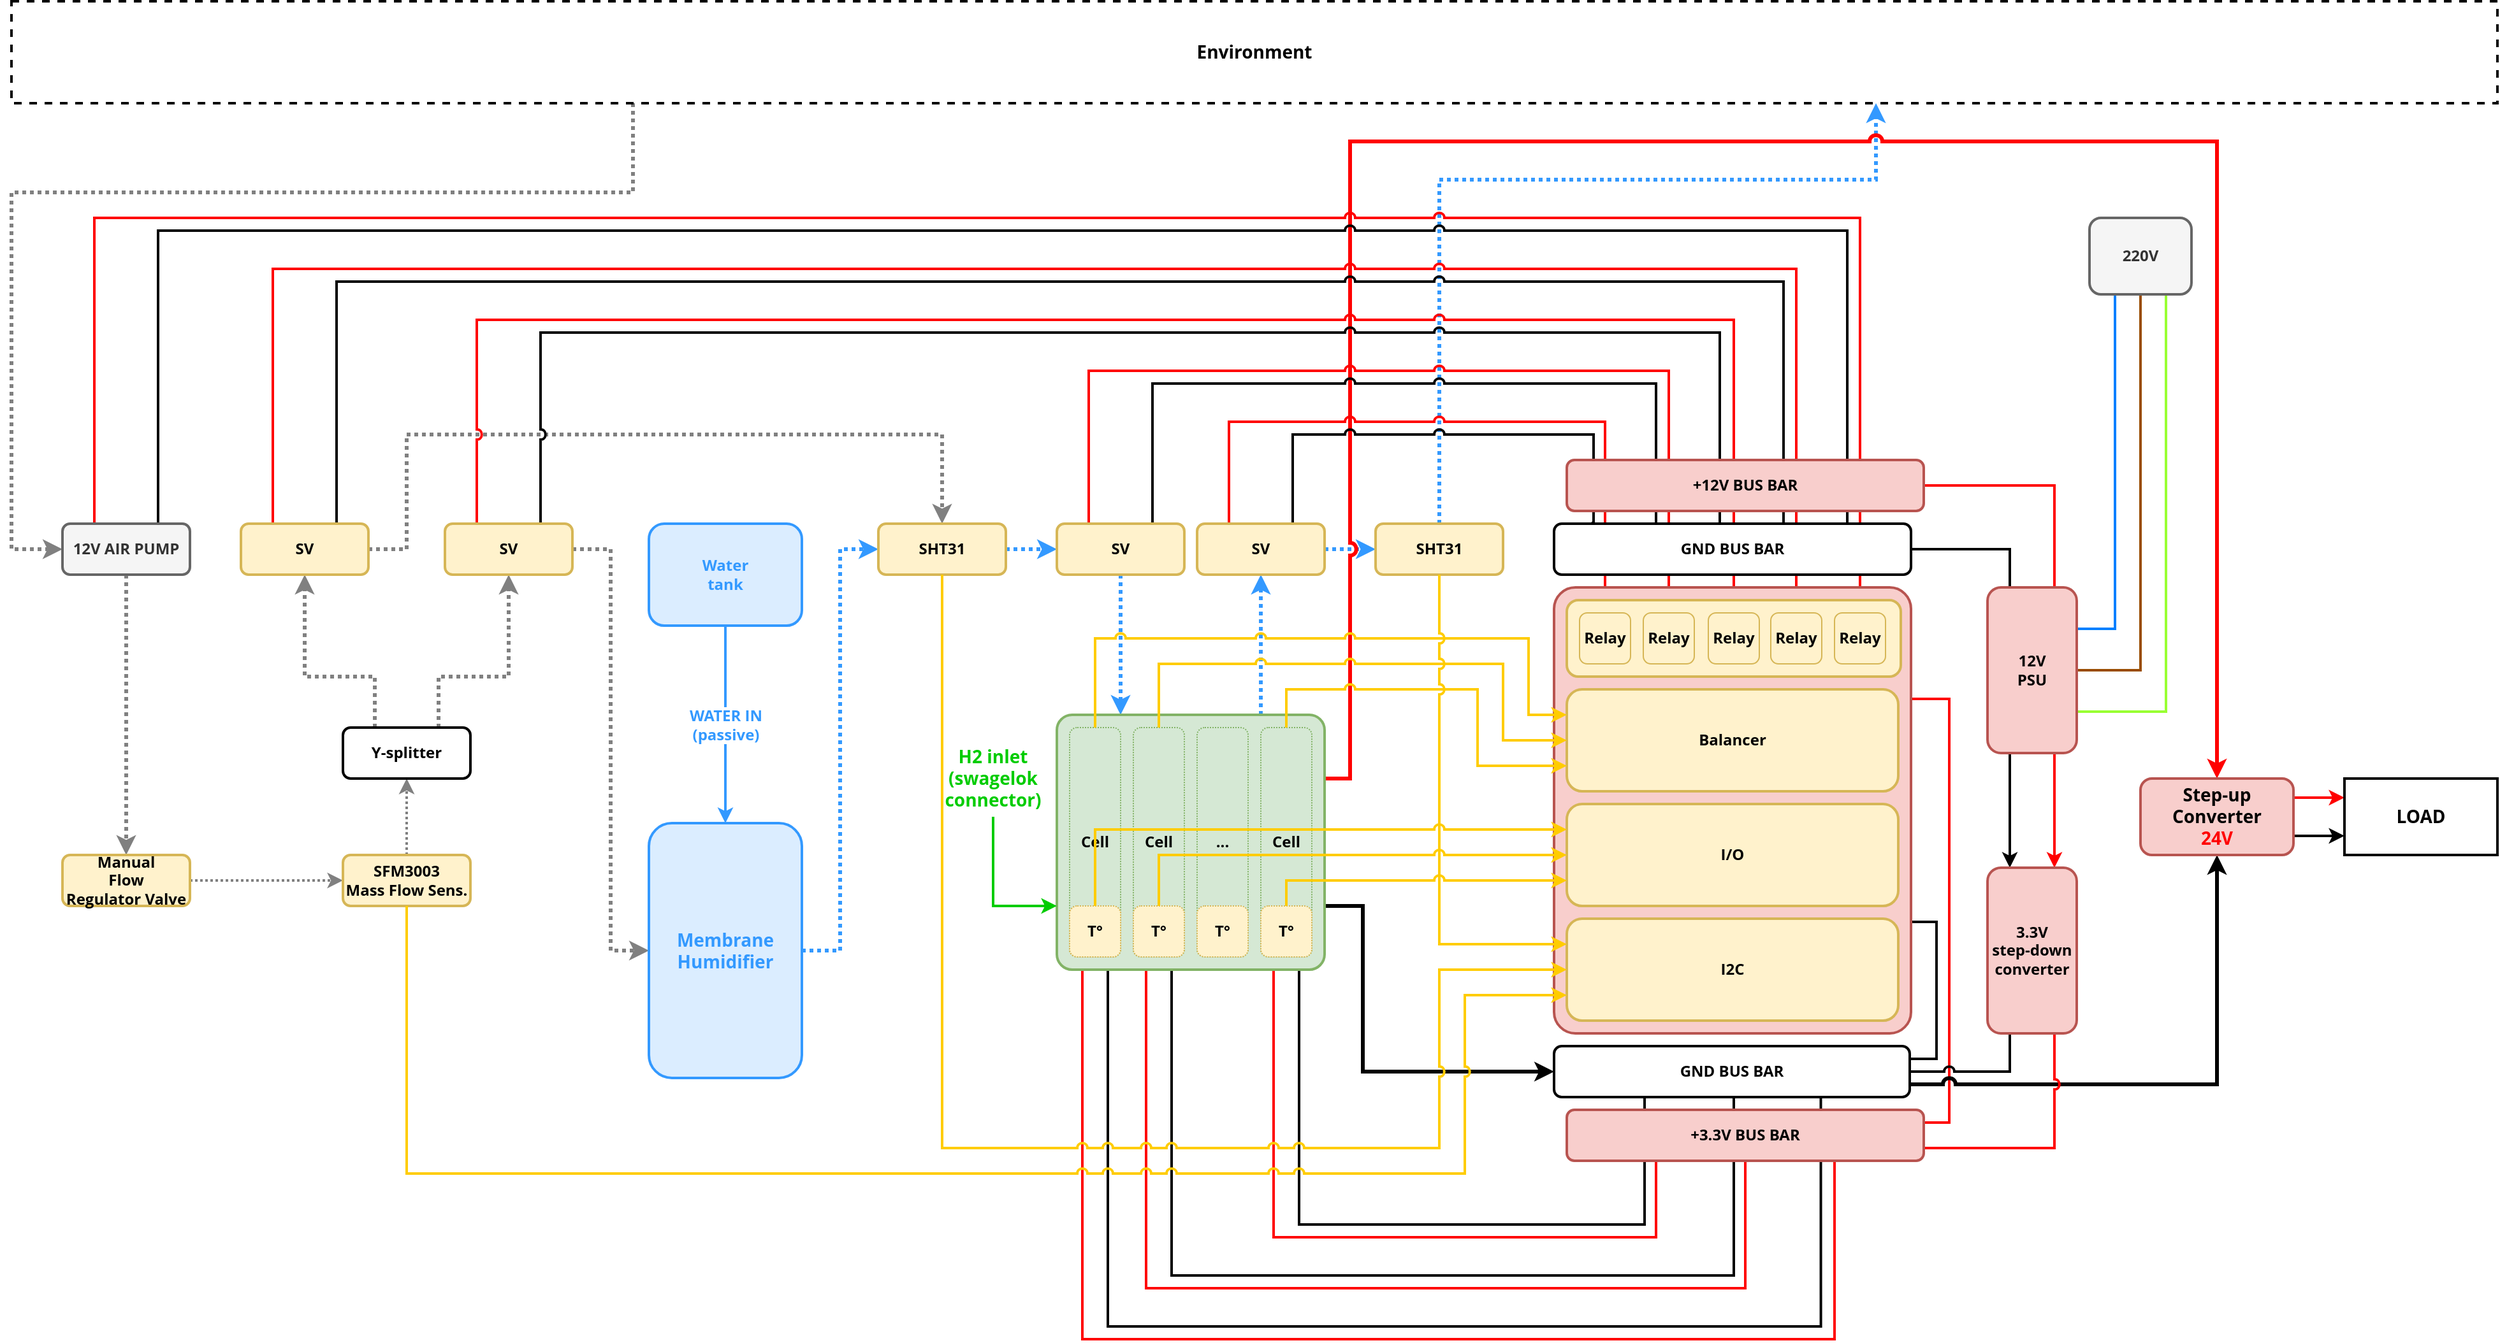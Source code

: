 <mxfile version="15.5.9" type="google"><diagram id="ghjDWsr-GouIKHxj5wQP" name="Architecture"><mxGraphModel dx="6809" dy="1706" grid="1" gridSize="10" guides="1" tooltips="1" connect="1" arrows="1" fold="1" page="1" pageScale="1" pageWidth="1654" pageHeight="1169" math="0" shadow="0"><root><mxCell id="zxmRafNmmBYRLE9W4hXo-0"/><mxCell id="Vn3gChLtTVsfzKBYUQZK-4" value="Air/Water" parent="zxmRafNmmBYRLE9W4hXo-0"/><mxCell id="V8tXJ_-mg7qfwV9nJPug-102" style="edgeStyle=orthogonalEdgeStyle;rounded=0;jumpStyle=arc;orthogonalLoop=1;jettySize=auto;html=1;labelBackgroundColor=#FFFFFF;fontFamily=Open Sans;fontSource=https%3A%2F%2Ffonts.googleapis.com%2Fcss%3Ffamily%3DOpen%2BSans;fontSize=12;fontColor=#FFCC00;endArrow=classic;endFill=1;strokeColor=#808080;strokeWidth=3;dashed=1;dashPattern=1 1;fontStyle=1;exitX=0.5;exitY=1;exitDx=0;exitDy=0;entryX=0.5;entryY=0;entryDx=0;entryDy=0;" parent="Vn3gChLtTVsfzKBYUQZK-4" source="V8tXJ_-mg7qfwV9nJPug-62" target="V8tXJ_-mg7qfwV9nJPug-64" edge="1"><mxGeometry relative="1" as="geometry"><mxPoint x="-1510" y="1699" as="sourcePoint"/><mxPoint x="-1510" y="1879" as="targetPoint"/></mxGeometry></mxCell><mxCell id="V8tXJ_-mg7qfwV9nJPug-101" style="edgeStyle=orthogonalEdgeStyle;rounded=0;jumpStyle=arc;orthogonalLoop=1;jettySize=auto;html=1;labelBackgroundColor=#FFFFFF;fontFamily=Open Sans;fontSource=https%3A%2F%2Ffonts.googleapis.com%2Fcss%3Ffamily%3DOpen%2BSans;fontSize=12;fontColor=#FFCC00;endArrow=classic;endFill=1;strokeColor=#808080;strokeWidth=3;fontStyle=1;dashed=1;dashPattern=1 1;exitX=0.25;exitY=1;exitDx=0;exitDy=0;entryX=0;entryY=0.5;entryDx=0;entryDy=0;" parent="Vn3gChLtTVsfzKBYUQZK-4" source="V8tXJ_-mg7qfwV9nJPug-42" target="V8tXJ_-mg7qfwV9nJPug-62" edge="1"><mxGeometry relative="1" as="geometry"><Array as="points"><mxPoint x="-1112" y="1379"/><mxPoint x="-1600" y="1379"/><mxPoint x="-1600" y="1659"/></Array><mxPoint x="-1152" y="1319" as="sourcePoint"/><mxPoint x="-1570" y="1659" as="targetPoint"/></mxGeometry></mxCell><mxCell id="V8tXJ_-mg7qfwV9nJPug-42" value="Environment" style="rounded=0;whiteSpace=wrap;html=1;dashed=1;fontFamily=Open Sans;fontSource=https%3A%2F%2Ffonts.googleapis.com%2Fcss%3Ffamily%3DOpen%2BSans;fontSize=14;strokeWidth=2;verticalAlign=middle;fontStyle=1" parent="Vn3gChLtTVsfzKBYUQZK-4" vertex="1"><mxGeometry x="-1600" y="1229" width="1950" height="80" as="geometry"/></mxCell><mxCell id="V8tXJ_-mg7qfwV9nJPug-63" style="edgeStyle=orthogonalEdgeStyle;rounded=0;jumpStyle=arc;jumpSize=8;orthogonalLoop=1;jettySize=auto;html=1;exitX=1;exitY=0.5;exitDx=0;exitDy=0;entryX=0;entryY=0.5;entryDx=0;entryDy=0;endArrow=classic;endFill=1;strokeColor=#808080;strokeWidth=2;fontFamily=Open Sans;fontSource=https%3A%2F%2Ffonts.googleapis.com%2Fcss%3Ffamily%3DOpen%2BSans;fontStyle=1;dashed=1;dashPattern=1 1;fontSize=12;fontColor=#FFCC00;labelBackgroundColor=#FFFFFF;" parent="Vn3gChLtTVsfzKBYUQZK-4" source="V8tXJ_-mg7qfwV9nJPug-64" target="V8tXJ_-mg7qfwV9nJPug-39" edge="1"><mxGeometry relative="1" as="geometry"/></mxCell><mxCell id="V8tXJ_-mg7qfwV9nJPug-38" style="edgeStyle=orthogonalEdgeStyle;rounded=0;jumpStyle=arc;orthogonalLoop=1;jettySize=auto;html=1;exitX=0.5;exitY=0;exitDx=0;exitDy=0;entryX=0.5;entryY=1;entryDx=0;entryDy=0;dashed=1;dashPattern=1 1;labelBackgroundColor=#FFFFFF;fontFamily=Open Sans;fontSource=https%3A%2F%2Ffonts.googleapis.com%2Fcss%3Ffamily%3DOpen%2BSans;fontSize=12;fontColor=#FFCC00;endArrow=classic;endFill=1;strokeColor=#808080;strokeWidth=2;fontStyle=1;" parent="Vn3gChLtTVsfzKBYUQZK-4" source="V8tXJ_-mg7qfwV9nJPug-39" target="V8tXJ_-mg7qfwV9nJPug-87" edge="1"><mxGeometry relative="1" as="geometry"/></mxCell><mxCell id="V8tXJ_-mg7qfwV9nJPug-99" style="edgeStyle=orthogonalEdgeStyle;rounded=0;jumpStyle=arc;orthogonalLoop=1;jettySize=auto;html=1;endArrow=classic;endFill=1;strokeColor=#808080;strokeWidth=3;entryX=0.5;entryY=1;entryDx=0;entryDy=0;fontFamily=Open Sans;fontSource=https%3A%2F%2Ffonts.googleapis.com%2Fcss%3Ffamily%3DOpen%2BSans;fontSize=12;fontColor=#FFCC00;labelBackgroundColor=#FFFFFF;fontStyle=1;dashed=1;dashPattern=1 1;exitX=0.25;exitY=0;exitDx=0;exitDy=0;" parent="Vn3gChLtTVsfzKBYUQZK-4" source="V8tXJ_-mg7qfwV9nJPug-87" target="V8tXJ_-mg7qfwV9nJPug-83" edge="1"><mxGeometry relative="1" as="geometry"><Array as="points"><mxPoint x="-1315" y="1759"/><mxPoint x="-1370" y="1759"/></Array><mxPoint x="-1290" y="1759" as="sourcePoint"/><mxPoint x="-1370.0" y="1679" as="targetPoint"/></mxGeometry></mxCell><mxCell id="V8tXJ_-mg7qfwV9nJPug-1" style="edgeStyle=orthogonalEdgeStyle;rounded=0;jumpStyle=arc;orthogonalLoop=1;jettySize=auto;html=1;entryX=0.5;entryY=0;entryDx=0;entryDy=0;labelBackgroundColor=#FFFFFF;endArrow=classic;endFill=1;strokeColor=#808080;strokeWidth=3;fontFamily=Open Sans;fontSource=https%3A%2F%2Ffonts.googleapis.com%2Fcss%3Ffamily%3DOpen%2BSans;fontSize=12;fontColor=#FFCC00;fontStyle=1;dashed=1;dashPattern=1 1;" parent="Vn3gChLtTVsfzKBYUQZK-4" source="V8tXJ_-mg7qfwV9nJPug-83" target="V8tXJ_-mg7qfwV9nJPug-48" edge="1"><mxGeometry relative="1" as="geometry"><Array as="points"><mxPoint x="-1290" y="1659"/><mxPoint x="-1290" y="1569"/><mxPoint x="-870" y="1569"/></Array></mxGeometry></mxCell><mxCell id="V8tXJ_-mg7qfwV9nJPug-86" style="edgeStyle=orthogonalEdgeStyle;rounded=0;jumpStyle=arc;orthogonalLoop=1;jettySize=auto;html=1;exitX=0.75;exitY=0;exitDx=0;exitDy=0;entryX=0.5;entryY=1;entryDx=0;entryDy=0;endArrow=classic;endFill=1;strokeColor=#808080;strokeWidth=3;fontFamily=Open Sans;fontSource=https%3A%2F%2Ffonts.googleapis.com%2Fcss%3Ffamily%3DOpen%2BSans;fontSize=12;fontColor=#FFCC00;labelBackgroundColor=#FFFFFF;fontStyle=1;dashed=1;dashPattern=1 1;" parent="Vn3gChLtTVsfzKBYUQZK-4" source="V8tXJ_-mg7qfwV9nJPug-87" target="V8tXJ_-mg7qfwV9nJPug-68" edge="1"><mxGeometry relative="1" as="geometry"><Array as="points"><mxPoint x="-1265" y="1759"/><mxPoint x="-1210" y="1759"/></Array></mxGeometry></mxCell><mxCell id="V8tXJ_-mg7qfwV9nJPug-67" style="edgeStyle=orthogonalEdgeStyle;rounded=0;jumpStyle=arc;orthogonalLoop=1;jettySize=auto;html=1;exitX=1;exitY=0.5;exitDx=0;exitDy=0;entryX=0;entryY=0.5;entryDx=0;entryDy=0;endArrow=classic;endFill=1;strokeColor=#808080;strokeWidth=3;fontFamily=Open Sans;fontSource=https%3A%2F%2Ffonts.googleapis.com%2Fcss%3Ffamily%3DOpen%2BSans;fontSize=12;fontColor=#FFCC00;labelBackgroundColor=#FFFFFF;fontStyle=1;dashed=1;dashPattern=1 1;" parent="Vn3gChLtTVsfzKBYUQZK-4" source="V8tXJ_-mg7qfwV9nJPug-68" target="V8tXJ_-mg7qfwV9nJPug-34" edge="1"><mxGeometry relative="1" as="geometry"><Array as="points"><mxPoint x="-1130" y="1659"/><mxPoint x="-1130" y="1974"/></Array></mxGeometry></mxCell><mxCell id="V8tXJ_-mg7qfwV9nJPug-35" value="&lt;div&gt;&lt;span&gt;&lt;font&gt;WATER IN&lt;/font&gt;&lt;/span&gt;&lt;/div&gt;&lt;div&gt;&lt;span&gt;&lt;font&gt;(passive)&lt;br&gt;&lt;/font&gt;&lt;/span&gt;&lt;/div&gt;" style="edgeStyle=orthogonalEdgeStyle;rounded=0;sketch=0;orthogonalLoop=1;jettySize=auto;html=1;exitX=0.5;exitY=1;exitDx=0;exitDy=0;shadow=0;fontFamily=Open Sans;fontSource=https%3A%2F%2Ffonts.googleapis.com%2Fcss%3Ffamily%3DOpen%2BSans;fontSize=12;startArrow=none;startFill=0;endArrow=classic;endFill=1;strokeWidth=2;fontColor=#3399FF;strokeColor=#3399FF;fontStyle=1" parent="Vn3gChLtTVsfzKBYUQZK-4" source="V8tXJ_-mg7qfwV9nJPug-36" edge="1"><mxGeometry relative="1" as="geometry"><mxPoint x="-1040" y="1874" as="targetPoint"/><Array as="points"><mxPoint x="-1040" y="1874"/></Array></mxGeometry></mxCell><mxCell id="V8tXJ_-mg7qfwV9nJPug-33" style="edgeStyle=orthogonalEdgeStyle;rounded=0;jumpStyle=arc;orthogonalLoop=1;jettySize=auto;html=1;exitX=1;exitY=0.5;exitDx=0;exitDy=0;entryX=0;entryY=0.5;entryDx=0;entryDy=0;endArrow=classic;strokeColor=#3399ff;strokeWidth=3;dashed=1;dashPattern=1 1;fontFamily=Open Sans;fontSource=https%3A%2F%2Ffonts.googleapis.com%2Fcss%3Ffamily%3DOpen%2BSans;fontStyle=1" parent="Vn3gChLtTVsfzKBYUQZK-4" source="V8tXJ_-mg7qfwV9nJPug-34" target="V8tXJ_-mg7qfwV9nJPug-48" edge="1"><mxGeometry relative="1" as="geometry"/></mxCell><mxCell id="V8tXJ_-mg7qfwV9nJPug-46" style="edgeStyle=orthogonalEdgeStyle;rounded=0;jumpStyle=arc;orthogonalLoop=1;jettySize=auto;html=1;exitX=1;exitY=0.5;exitDx=0;exitDy=0;entryX=0;entryY=0.5;entryDx=0;entryDy=0;endArrow=classic;strokeColor=#3399ff;strokeWidth=3;dashed=1;dashPattern=1 1;fontFamily=Open Sans;fontSource=https%3A%2F%2Ffonts.googleapis.com%2Fcss%3Ffamily%3DOpen%2BSans;fontStyle=1" parent="Vn3gChLtTVsfzKBYUQZK-4" source="V8tXJ_-mg7qfwV9nJPug-48" target="V8tXJ_-mg7qfwV9nJPug-71" edge="1"><mxGeometry relative="1" as="geometry"/></mxCell><mxCell id="V8tXJ_-mg7qfwV9nJPug-4" style="edgeStyle=orthogonalEdgeStyle;rounded=0;jumpStyle=arc;orthogonalLoop=1;jettySize=auto;html=1;exitX=0.5;exitY=1;exitDx=0;exitDy=0;dashed=1;dashPattern=1 1;strokeColor=#3399ff;strokeWidth=3;fontFamily=Open Sans;fontSource=https%3A%2F%2Ffonts.googleapis.com%2Fcss%3Ffamily%3DOpen%2BSans;fontStyle=1" parent="Vn3gChLtTVsfzKBYUQZK-4" source="V8tXJ_-mg7qfwV9nJPug-71" edge="1"><mxGeometry relative="1" as="geometry"><mxPoint x="-730" y="1789" as="targetPoint"/><Array as="points"><mxPoint x="-730" y="1759"/><mxPoint x="-730" y="1759"/></Array></mxGeometry></mxCell><mxCell id="V8tXJ_-mg7qfwV9nJPug-20" style="edgeStyle=orthogonalEdgeStyle;rounded=0;jumpStyle=arc;orthogonalLoop=1;jettySize=auto;html=1;entryX=0.5;entryY=1;entryDx=0;entryDy=0;dashed=1;dashPattern=1 1;strokeColor=#3399ff;strokeWidth=3;fontFamily=Open Sans;fontSource=https%3A%2F%2Ffonts.googleapis.com%2Fcss%3Ffamily%3DOpen%2BSans;fontStyle=1" parent="Vn3gChLtTVsfzKBYUQZK-4" target="V8tXJ_-mg7qfwV9nJPug-75" edge="1"><mxGeometry relative="1" as="geometry"><mxPoint x="-620" y="1789" as="sourcePoint"/><mxPoint x="-620" y="1759" as="targetPoint"/><Array as="points"><mxPoint x="-620" y="1789"/></Array></mxGeometry></mxCell><mxCell id="V8tXJ_-mg7qfwV9nJPug-74" style="edgeStyle=orthogonalEdgeStyle;rounded=0;jumpStyle=arc;orthogonalLoop=1;jettySize=auto;html=1;exitX=1;exitY=0.5;exitDx=0;exitDy=0;entryX=0;entryY=0.5;entryDx=0;entryDy=0;labelBackgroundColor=#ffffff;endArrow=classic;strokeColor=#3399ff;strokeWidth=3;fontFamily=Open Sans;fontSource=https%3A%2F%2Ffonts.googleapis.com%2Fcss%3Ffamily%3DOpen%2BSans;fontStyle=1;dashed=1;dashPattern=1 1;" parent="Vn3gChLtTVsfzKBYUQZK-4" source="V8tXJ_-mg7qfwV9nJPug-75" target="V8tXJ_-mg7qfwV9nJPug-45" edge="1"><mxGeometry relative="1" as="geometry"/></mxCell><mxCell id="V8tXJ_-mg7qfwV9nJPug-43" style="edgeStyle=orthogonalEdgeStyle;rounded=0;orthogonalLoop=1;jettySize=auto;html=1;exitX=0.5;exitY=0;exitDx=0;exitDy=0;entryX=0.75;entryY=1;entryDx=0;entryDy=0;strokeColor=#3399ff;strokeWidth=3;dashed=1;dashPattern=1 1;fontFamily=Open Sans;fontSource=https%3A%2F%2Ffonts.googleapis.com%2Fcss%3Ffamily%3DOpen%2BSans;fontStyle=1" parent="Vn3gChLtTVsfzKBYUQZK-4" source="V8tXJ_-mg7qfwV9nJPug-45" target="V8tXJ_-mg7qfwV9nJPug-42" edge="1"><mxGeometry relative="1" as="geometry"><Array as="points"><mxPoint x="-480" y="1369"/><mxPoint x="-138" y="1369"/></Array></mxGeometry></mxCell><mxCell id="Vn3gChLtTVsfzKBYUQZK-5" value="Power" parent="zxmRafNmmBYRLE9W4hXo-0"/><mxCell id="V8tXJ_-mg7qfwV9nJPug-5" style="edgeStyle=orthogonalEdgeStyle;rounded=0;jumpStyle=arc;orthogonalLoop=1;jettySize=auto;html=1;exitX=1;exitY=0.25;exitDx=0;exitDy=0;labelBackgroundColor=#ffffff;fontFamily=Open Sans;fontSource=https%3A%2F%2Ffonts.googleapis.com%2Fcss%3Ffamily%3DOpen%2BSans;fontSize=11;fontColor=#000000;endArrow=classic;endFill=1;strokeColor=#FF0000;strokeWidth=3;fontStyle=1;entryX=0.5;entryY=0;entryDx=0;entryDy=0;" parent="Vn3gChLtTVsfzKBYUQZK-5" source="V8tXJ_-mg7qfwV9nJPug-7" target="V8tXJ_-mg7qfwV9nJPug-32" edge="1"><mxGeometry relative="1" as="geometry"><mxPoint x="300" y="1739" as="targetPoint"/><Array as="points"><mxPoint x="-550" y="1839"/><mxPoint x="-550" y="1339"/><mxPoint x="130" y="1339"/></Array></mxGeometry></mxCell><mxCell id="V8tXJ_-mg7qfwV9nJPug-60" style="edgeStyle=orthogonalEdgeStyle;rounded=0;jumpStyle=arc;orthogonalLoop=1;jettySize=auto;html=1;exitX=0.25;exitY=0;exitDx=0;exitDy=0;entryX=0.5;entryY=0;entryDx=0;entryDy=0;strokeColor=#FF0000;strokeWidth=2;fontFamily=Open Sans;fontSource=https%3A%2F%2Ffonts.googleapis.com%2Fcss%3Ffamily%3DOpen%2BSans;fontStyle=1;endArrow=none;endFill=0;" parent="Vn3gChLtTVsfzKBYUQZK-5" source="V8tXJ_-mg7qfwV9nJPug-62" target="V8tXJ_-mg7qfwV9nJPug-80" edge="1"><mxGeometry relative="1" as="geometry"><mxPoint x="-980" y="1409" as="targetPoint"/><Array as="points"><mxPoint x="-1535" y="1399"/><mxPoint x="-150" y="1399"/></Array></mxGeometry></mxCell><mxCell id="V8tXJ_-mg7qfwV9nJPug-59" style="edgeStyle=orthogonalEdgeStyle;rounded=0;jumpStyle=arc;orthogonalLoop=1;jettySize=auto;html=1;exitX=0.75;exitY=0;exitDx=0;exitDy=0;entryX=0.75;entryY=0;entryDx=0;entryDy=0;strokeWidth=2;startArrow=none;fontFamily=Open Sans;fontSource=https%3A%2F%2Ffonts.googleapis.com%2Fcss%3Ffamily%3DOpen%2BSans;fontStyle=1;endArrow=none;endFill=0;" parent="Vn3gChLtTVsfzKBYUQZK-5" source="V8tXJ_-mg7qfwV9nJPug-84" target="V8tXJ_-mg7qfwV9nJPug-62" edge="1"><mxGeometry relative="1" as="geometry"><mxPoint x="-770" y="1569" as="sourcePoint"/><Array as="points"><mxPoint x="-160" y="1639"/><mxPoint x="-160" y="1409"/><mxPoint x="-1485" y="1409"/></Array></mxGeometry></mxCell><mxCell id="V8tXJ_-mg7qfwV9nJPug-82" style="edgeStyle=orthogonalEdgeStyle;rounded=0;jumpStyle=arc;orthogonalLoop=1;jettySize=auto;html=1;exitX=0.25;exitY=0;exitDx=0;exitDy=0;strokeColor=#FF0000;strokeWidth=2;fontFamily=Open Sans;fontSource=https%3A%2F%2Ffonts.googleapis.com%2Fcss%3Ffamily%3DOpen%2BSans;fontStyle=1;endArrow=none;endFill=0;" parent="Vn3gChLtTVsfzKBYUQZK-5" source="V8tXJ_-mg7qfwV9nJPug-83" target="V8tXJ_-mg7qfwV9nJPug-78" edge="1"><mxGeometry relative="1" as="geometry"><Array as="points"><mxPoint x="-1395" y="1439"/><mxPoint x="-200" y="1439"/></Array></mxGeometry></mxCell><mxCell id="V8tXJ_-mg7qfwV9nJPug-81" style="edgeStyle=orthogonalEdgeStyle;rounded=0;jumpStyle=arc;orthogonalLoop=1;jettySize=auto;html=1;exitX=0.75;exitY=0;exitDx=0;exitDy=0;entryX=0.75;entryY=0;entryDx=0;entryDy=0;strokeWidth=2;fontFamily=Open Sans;fontSource=https%3A%2F%2Ffonts.googleapis.com%2Fcss%3Ffamily%3DOpen%2BSans;fontStyle=1;endArrow=none;endFill=0;" parent="Vn3gChLtTVsfzKBYUQZK-5" target="V8tXJ_-mg7qfwV9nJPug-83" edge="1"><mxGeometry relative="1" as="geometry"><mxPoint x="-217" y="1639" as="sourcePoint"/><Array as="points"><mxPoint x="-210" y="1639"/><mxPoint x="-210" y="1449"/><mxPoint x="-1345" y="1449"/></Array></mxGeometry></mxCell><mxCell id="V8tXJ_-mg7qfwV9nJPug-66" style="edgeStyle=orthogonalEdgeStyle;rounded=0;jumpStyle=arc;orthogonalLoop=1;jettySize=auto;html=1;exitX=0.25;exitY=0;exitDx=0;exitDy=0;entryX=0.5;entryY=0;entryDx=0;entryDy=0;strokeColor=#FF0000;strokeWidth=2;fontFamily=Open Sans;fontSource=https%3A%2F%2Ffonts.googleapis.com%2Fcss%3Ffamily%3DOpen%2BSans;fontStyle=1;endArrow=none;endFill=0;" parent="Vn3gChLtTVsfzKBYUQZK-5" source="V8tXJ_-mg7qfwV9nJPug-68" target="V8tXJ_-mg7qfwV9nJPug-79" edge="1"><mxGeometry relative="1" as="geometry"><Array as="points"><mxPoint x="-1235" y="1479"/><mxPoint x="-249" y="1479"/></Array></mxGeometry></mxCell><mxCell id="V8tXJ_-mg7qfwV9nJPug-65" style="edgeStyle=orthogonalEdgeStyle;rounded=0;jumpStyle=arc;orthogonalLoop=1;jettySize=auto;html=1;exitX=0.39;exitY=0;exitDx=0;exitDy=0;entryX=0.75;entryY=0;entryDx=0;entryDy=0;exitPerimeter=0;strokeWidth=2;fontFamily=Open Sans;fontSource=https%3A%2F%2Ffonts.googleapis.com%2Fcss%3Ffamily%3DOpen%2BSans;fontStyle=1;endArrow=none;endFill=0;" parent="Vn3gChLtTVsfzKBYUQZK-5" source="V8tXJ_-mg7qfwV9nJPug-84" target="V8tXJ_-mg7qfwV9nJPug-68" edge="1"><mxGeometry relative="1" as="geometry"><Array as="points"><mxPoint x="-260" y="1639"/><mxPoint x="-260" y="1489"/><mxPoint x="-1185" y="1489"/></Array></mxGeometry></mxCell><mxCell id="V8tXJ_-mg7qfwV9nJPug-69" style="edgeStyle=orthogonalEdgeStyle;rounded=0;jumpStyle=arc;orthogonalLoop=1;jettySize=auto;html=1;exitX=0.25;exitY=0;exitDx=0;exitDy=0;entryX=0.5;entryY=0;entryDx=0;entryDy=0;strokeColor=#FF0000;strokeWidth=2;fontFamily=Open Sans;fontSource=https%3A%2F%2Ffonts.googleapis.com%2Fcss%3Ffamily%3DOpen%2BSans;fontStyle=1;endArrow=none;endFill=0;" parent="Vn3gChLtTVsfzKBYUQZK-5" source="V8tXJ_-mg7qfwV9nJPug-71" target="V8tXJ_-mg7qfwV9nJPug-77" edge="1"><mxGeometry relative="1" as="geometry"><Array as="points"><mxPoint x="-755" y="1519"/><mxPoint x="-300" y="1519"/></Array></mxGeometry></mxCell><mxCell id="V8tXJ_-mg7qfwV9nJPug-70" style="edgeStyle=orthogonalEdgeStyle;rounded=0;jumpStyle=arc;orthogonalLoop=1;jettySize=auto;html=1;exitX=0.25;exitY=0;exitDx=0;exitDy=0;entryX=0.75;entryY=0;entryDx=0;entryDy=0;strokeWidth=2;fontFamily=Open Sans;fontSource=https%3A%2F%2Ffonts.googleapis.com%2Fcss%3Ffamily%3DOpen%2BSans;fontStyle=1;endArrow=none;endFill=0;" parent="Vn3gChLtTVsfzKBYUQZK-5" source="V8tXJ_-mg7qfwV9nJPug-84" target="V8tXJ_-mg7qfwV9nJPug-71" edge="1"><mxGeometry relative="1" as="geometry"><Array as="points"><mxPoint x="-310" y="1639"/><mxPoint x="-310" y="1529"/><mxPoint x="-705" y="1529"/></Array></mxGeometry></mxCell><mxCell id="V8tXJ_-mg7qfwV9nJPug-73" style="edgeStyle=orthogonalEdgeStyle;rounded=0;jumpStyle=arc;orthogonalLoop=1;jettySize=auto;html=1;exitX=0.25;exitY=0;exitDx=0;exitDy=0;entryX=0.5;entryY=0;entryDx=0;entryDy=0;strokeColor=#FF0000;strokeWidth=2;fontFamily=Open Sans;fontSource=https%3A%2F%2Ffonts.googleapis.com%2Fcss%3Ffamily%3DOpen%2BSans;fontStyle=1;endArrow=none;endFill=0;" parent="Vn3gChLtTVsfzKBYUQZK-5" source="V8tXJ_-mg7qfwV9nJPug-75" target="V8tXJ_-mg7qfwV9nJPug-76" edge="1"><mxGeometry relative="1" as="geometry"><Array as="points"><mxPoint x="-645" y="1559"/><mxPoint x="-350" y="1559"/></Array></mxGeometry></mxCell><mxCell id="V8tXJ_-mg7qfwV9nJPug-72" style="edgeStyle=orthogonalEdgeStyle;rounded=0;jumpStyle=arc;orthogonalLoop=1;jettySize=auto;html=1;exitX=0.105;exitY=-0.015;exitDx=0;exitDy=0;entryX=0.75;entryY=0;entryDx=0;entryDy=0;exitPerimeter=0;strokeWidth=2;fontFamily=Open Sans;fontSource=https%3A%2F%2Ffonts.googleapis.com%2Fcss%3Ffamily%3DOpen%2BSans;fontStyle=1;endArrow=none;endFill=0;" parent="Vn3gChLtTVsfzKBYUQZK-5" source="V8tXJ_-mg7qfwV9nJPug-84" target="V8tXJ_-mg7qfwV9nJPug-75" edge="1"><mxGeometry relative="1" as="geometry"><Array as="points"><mxPoint x="-359" y="1569"/><mxPoint x="-595" y="1569"/></Array></mxGeometry></mxCell><mxCell id="x8O1eV98HSxz3-f9hGTx-4" style="edgeStyle=orthogonalEdgeStyle;rounded=0;orthogonalLoop=1;jettySize=auto;html=1;exitX=1;exitY=0.25;exitDx=0;exitDy=0;strokeColor=#007FFF;strokeWidth=2;endArrow=none;endFill=0;entryX=0.25;entryY=1;entryDx=0;entryDy=0;" parent="Vn3gChLtTVsfzKBYUQZK-5" source="V8tXJ_-mg7qfwV9nJPug-19" target="x8O1eV98HSxz3-f9hGTx-8" edge="1"><mxGeometry relative="1" as="geometry"><mxPoint x="50" y="1459" as="targetPoint"/></mxGeometry></mxCell><mxCell id="x8O1eV98HSxz3-f9hGTx-6" style="edgeStyle=orthogonalEdgeStyle;rounded=0;orthogonalLoop=1;jettySize=auto;html=1;exitX=1;exitY=0.5;exitDx=0;exitDy=0;strokeColor=#994C00;strokeWidth=2;endArrow=none;endFill=0;entryX=0.5;entryY=1;entryDx=0;entryDy=0;" parent="Vn3gChLtTVsfzKBYUQZK-5" source="V8tXJ_-mg7qfwV9nJPug-19" target="x8O1eV98HSxz3-f9hGTx-8" edge="1"><mxGeometry relative="1" as="geometry"><mxPoint x="70" y="1459" as="targetPoint"/></mxGeometry></mxCell><mxCell id="x8O1eV98HSxz3-f9hGTx-7" style="edgeStyle=orthogonalEdgeStyle;rounded=0;orthogonalLoop=1;jettySize=auto;html=1;exitX=1;exitY=0.75;exitDx=0;exitDy=0;strokeColor=#99FF33;strokeWidth=2;endArrow=none;endFill=0;entryX=0.75;entryY=1;entryDx=0;entryDy=0;" parent="Vn3gChLtTVsfzKBYUQZK-5" source="V8tXJ_-mg7qfwV9nJPug-19" target="x8O1eV98HSxz3-f9hGTx-8" edge="1"><mxGeometry relative="1" as="geometry"><mxPoint x="90" y="1459" as="targetPoint"/></mxGeometry></mxCell><mxCell id="V8tXJ_-mg7qfwV9nJPug-18" style="edgeStyle=orthogonalEdgeStyle;rounded=0;jumpStyle=arc;orthogonalLoop=1;jettySize=auto;html=1;exitX=1;exitY=0.5;exitDx=0;exitDy=0;entryX=0.75;entryY=0;entryDx=0;entryDy=0;labelBackgroundColor=#ffffff;endArrow=none;strokeColor=#FF0000;strokeWidth=2;fontFamily=Open Sans;fontSource=https%3A%2F%2Ffonts.googleapis.com%2Fcss%3Ffamily%3DOpen%2BSans;fontStyle=1;endFill=0;" parent="Vn3gChLtTVsfzKBYUQZK-5" source="V8tXJ_-mg7qfwV9nJPug-93" target="V8tXJ_-mg7qfwV9nJPug-19" edge="1"><mxGeometry relative="1" as="geometry"/></mxCell><mxCell id="V8tXJ_-mg7qfwV9nJPug-11" style="edgeStyle=orthogonalEdgeStyle;rounded=0;jumpStyle=arc;orthogonalLoop=1;jettySize=auto;html=1;exitX=0.25;exitY=0;exitDx=0;exitDy=0;entryX=1;entryY=0.5;entryDx=0;entryDy=0;strokeColor=#000000;strokeWidth=2;fontFamily=Open Sans;fontSource=https%3A%2F%2Ffonts.googleapis.com%2Fcss%3Ffamily%3DOpen%2BSans;fontStyle=1;endArrow=none;endFill=0;" parent="Vn3gChLtTVsfzKBYUQZK-5" source="V8tXJ_-mg7qfwV9nJPug-19" target="V8tXJ_-mg7qfwV9nJPug-84" edge="1"><mxGeometry relative="1" as="geometry"><Array as="points"><mxPoint x="-32" y="1659"/></Array><mxPoint x="-60" y="1864" as="sourcePoint"/></mxGeometry></mxCell><mxCell id="Vn3gChLtTVsfzKBYUQZK-3" style="edgeStyle=orthogonalEdgeStyle;rounded=0;orthogonalLoop=1;jettySize=auto;html=1;exitX=1;exitY=0.25;exitDx=0;exitDy=0;entryX=1;entryY=0.25;entryDx=0;entryDy=0;fontFamily=Open Sans;fontSource=https%3A%2F%2Ffonts.googleapis.com%2Fcss%3Ffamily%3DOpen%2BSans;fontStyle=1;strokeColor=#FF0000;strokeWidth=2;labelBackgroundColor=none;endFill=0;endArrow=none;jumpStyle=arc;" parent="Vn3gChLtTVsfzKBYUQZK-5" source="V8tXJ_-mg7qfwV9nJPug-90" target="V8tXJ_-mg7qfwV9nJPug-3" edge="1"><mxGeometry relative="1" as="geometry"/></mxCell><mxCell id="Vn3gChLtTVsfzKBYUQZK-2" style="edgeStyle=orthogonalEdgeStyle;rounded=0;orthogonalLoop=1;jettySize=auto;html=1;exitX=1;exitY=0.25;exitDx=0;exitDy=0;entryX=1;entryY=0.75;entryDx=0;entryDy=0;fontFamily=Open Sans;fontSource=https%3A%2F%2Ffonts.googleapis.com%2Fcss%3Ffamily%3DOpen%2BSans;fontStyle=1;strokeWidth=2;endFill=0;endArrow=none;" parent="Vn3gChLtTVsfzKBYUQZK-5" source="V8tXJ_-mg7qfwV9nJPug-91" target="V8tXJ_-mg7qfwV9nJPug-3" edge="1"><mxGeometry relative="1" as="geometry"/></mxCell><mxCell id="x8O1eV98HSxz3-f9hGTx-1" style="edgeStyle=orthogonalEdgeStyle;curved=1;rounded=0;orthogonalLoop=1;jettySize=auto;html=1;exitX=0.25;exitY=1;exitDx=0;exitDy=0;entryX=0.25;entryY=0;entryDx=0;entryDy=0;strokeWidth=2;" parent="Vn3gChLtTVsfzKBYUQZK-5" source="V8tXJ_-mg7qfwV9nJPug-19" target="V8tXJ_-mg7qfwV9nJPug-89" edge="1"><mxGeometry relative="1" as="geometry"/></mxCell><mxCell id="x8O1eV98HSxz3-f9hGTx-2" style="edgeStyle=orthogonalEdgeStyle;curved=1;rounded=0;orthogonalLoop=1;jettySize=auto;html=1;exitX=0.75;exitY=1;exitDx=0;exitDy=0;entryX=0.75;entryY=0;entryDx=0;entryDy=0;strokeWidth=2;strokeColor=#FF0000;" parent="Vn3gChLtTVsfzKBYUQZK-5" source="V8tXJ_-mg7qfwV9nJPug-19" target="V8tXJ_-mg7qfwV9nJPug-89" edge="1"><mxGeometry relative="1" as="geometry"/></mxCell><mxCell id="V8tXJ_-mg7qfwV9nJPug-0" style="edgeStyle=orthogonalEdgeStyle;rounded=0;jumpStyle=arc;orthogonalLoop=1;jettySize=auto;html=1;exitX=1;exitY=0.75;exitDx=0;exitDy=0;entryX=0.5;entryY=1;entryDx=0;entryDy=0;labelBackgroundColor=#ffffff;fontFamily=Open Sans;fontSource=https%3A%2F%2Ffonts.googleapis.com%2Fcss%3Ffamily%3DOpen%2BSans;fontSize=11;fontColor=#000000;endArrow=classic;endFill=1;strokeColor=#000000;strokeWidth=3;fontStyle=1;" parent="Vn3gChLtTVsfzKBYUQZK-5" source="V8tXJ_-mg7qfwV9nJPug-91" target="V8tXJ_-mg7qfwV9nJPug-32" edge="1"><mxGeometry relative="1" as="geometry"/></mxCell><mxCell id="V8tXJ_-mg7qfwV9nJPug-88" style="edgeStyle=orthogonalEdgeStyle;rounded=0;jumpStyle=arc;orthogonalLoop=1;jettySize=auto;html=1;exitX=1;exitY=0.75;exitDx=0;exitDy=0;entryX=0.75;entryY=1;entryDx=0;entryDy=0;labelBackgroundColor=none;endArrow=none;endFill=0;strokeColor=#FF0000;strokeWidth=2;fontFamily=Open Sans;fontSource=https%3A%2F%2Ffonts.googleapis.com%2Fcss%3Ffamily%3DOpen%2BSans;fontStyle=1" parent="Vn3gChLtTVsfzKBYUQZK-5" source="V8tXJ_-mg7qfwV9nJPug-90" target="V8tXJ_-mg7qfwV9nJPug-89" edge="1"><mxGeometry relative="1" as="geometry"/></mxCell><mxCell id="V8tXJ_-mg7qfwV9nJPug-6" style="edgeStyle=orthogonalEdgeStyle;rounded=0;jumpStyle=arc;orthogonalLoop=1;jettySize=auto;html=1;exitX=1;exitY=0.75;exitDx=0;exitDy=0;entryX=0;entryY=0.5;entryDx=0;entryDy=0;labelBackgroundColor=#ffffff;fontFamily=Open Sans;fontSource=https%3A%2F%2Ffonts.googleapis.com%2Fcss%3Ffamily%3DOpen%2BSans;fontSize=11;fontColor=#000000;endArrow=classic;endFill=1;strokeColor=#000000;strokeWidth=3;fontStyle=1;" parent="Vn3gChLtTVsfzKBYUQZK-5" source="V8tXJ_-mg7qfwV9nJPug-7" target="V8tXJ_-mg7qfwV9nJPug-91" edge="1"><mxGeometry relative="1" as="geometry"><Array as="points"><mxPoint x="-540" y="1939"/><mxPoint x="-540" y="2069"/></Array></mxGeometry></mxCell><mxCell id="V8tXJ_-mg7qfwV9nJPug-27" style="edgeStyle=orthogonalEdgeStyle;rounded=0;jumpStyle=arc;orthogonalLoop=1;jettySize=auto;html=1;exitX=0.25;exitY=1;exitDx=0;exitDy=0;entryX=0.75;entryY=1;entryDx=0;entryDy=0;labelBackgroundColor=#ffffff;endArrow=none;strokeColor=#000000;strokeWidth=2;fontFamily=Open Sans;fontSource=https%3A%2F%2Ffonts.googleapis.com%2Fcss%3Ffamily%3DOpen%2BSans;fontStyle=1;endFill=0;" parent="Vn3gChLtTVsfzKBYUQZK-5" source="V8tXJ_-mg7qfwV9nJPug-91" target="V8tXJ_-mg7qfwV9nJPug-29" edge="1"><mxGeometry relative="1" as="geometry"><Array as="points"><mxPoint x="-319" y="2189"/><mxPoint x="-590" y="2189"/></Array></mxGeometry></mxCell><mxCell id="V8tXJ_-mg7qfwV9nJPug-26" style="edgeStyle=orthogonalEdgeStyle;rounded=0;jumpStyle=arc;orthogonalLoop=1;jettySize=auto;html=1;exitX=0.25;exitY=1;exitDx=0;exitDy=0;labelBackgroundColor=none;endArrow=none;endFill=0;strokeColor=#FF0000;strokeWidth=2;entryX=0.25;entryY=1;entryDx=0;entryDy=0;fontFamily=Open Sans;fontSource=https%3A%2F%2Ffonts.googleapis.com%2Fcss%3Ffamily%3DOpen%2BSans;fontStyle=1" parent="Vn3gChLtTVsfzKBYUQZK-5" source="V8tXJ_-mg7qfwV9nJPug-29" target="V8tXJ_-mg7qfwV9nJPug-90" edge="1"><mxGeometry relative="1" as="geometry"><mxPoint x="-290" y="2099" as="targetPoint"/><Array as="points"><mxPoint x="-610" y="2199"/><mxPoint x="-310" y="2199"/></Array></mxGeometry></mxCell><mxCell id="V8tXJ_-mg7qfwV9nJPug-54" style="edgeStyle=orthogonalEdgeStyle;rounded=0;jumpStyle=arc;orthogonalLoop=1;jettySize=auto;html=1;exitX=0.5;exitY=1;exitDx=0;exitDy=0;entryX=0.75;entryY=1;entryDx=0;entryDy=0;labelBackgroundColor=#ffffff;endArrow=none;strokeColor=#000000;strokeWidth=2;fontFamily=Open Sans;fontSource=https%3A%2F%2Ffonts.googleapis.com%2Fcss%3Ffamily%3DOpen%2BSans;fontStyle=1;endFill=0;" parent="Vn3gChLtTVsfzKBYUQZK-5" source="V8tXJ_-mg7qfwV9nJPug-91" target="V8tXJ_-mg7qfwV9nJPug-56" edge="1"><mxGeometry relative="1" as="geometry"><Array as="points"><mxPoint x="-249" y="2229"/><mxPoint x="-690" y="2229"/></Array></mxGeometry></mxCell><mxCell id="V8tXJ_-mg7qfwV9nJPug-53" style="edgeStyle=orthogonalEdgeStyle;rounded=0;jumpStyle=arc;orthogonalLoop=1;jettySize=auto;html=1;exitX=0.25;exitY=1;exitDx=0;exitDy=0;entryX=0.5;entryY=1;entryDx=0;entryDy=0;labelBackgroundColor=none;endArrow=none;endFill=0;strokeColor=#FF0000;strokeWidth=2;fontFamily=Open Sans;fontSource=https%3A%2F%2Ffonts.googleapis.com%2Fcss%3Ffamily%3DOpen%2BSans;fontStyle=1" parent="Vn3gChLtTVsfzKBYUQZK-5" source="V8tXJ_-mg7qfwV9nJPug-56" target="V8tXJ_-mg7qfwV9nJPug-90" edge="1"><mxGeometry relative="1" as="geometry"><Array as="points"><mxPoint x="-710" y="2239"/><mxPoint x="-240" y="2239"/></Array></mxGeometry></mxCell><mxCell id="V8tXJ_-mg7qfwV9nJPug-50" style="edgeStyle=orthogonalEdgeStyle;rounded=0;jumpStyle=arc;orthogonalLoop=1;jettySize=auto;html=1;exitX=0.75;exitY=1;exitDx=0;exitDy=0;entryX=0.75;entryY=1;entryDx=0;entryDy=0;labelBackgroundColor=#ffffff;endArrow=none;strokeColor=#000000;strokeWidth=2;fontFamily=Open Sans;fontSource=https%3A%2F%2Ffonts.googleapis.com%2Fcss%3Ffamily%3DOpen%2BSans;fontStyle=1;endFill=0;" parent="Vn3gChLtTVsfzKBYUQZK-5" source="V8tXJ_-mg7qfwV9nJPug-91" target="V8tXJ_-mg7qfwV9nJPug-52" edge="1"><mxGeometry relative="1" as="geometry"><Array as="points"><mxPoint x="-180" y="2269"/><mxPoint x="-740" y="2269"/></Array></mxGeometry></mxCell><mxCell id="V8tXJ_-mg7qfwV9nJPug-49" style="edgeStyle=orthogonalEdgeStyle;rounded=0;jumpStyle=arc;orthogonalLoop=1;jettySize=auto;html=1;exitX=0.25;exitY=1;exitDx=0;exitDy=0;entryX=0.75;entryY=1;entryDx=0;entryDy=0;labelBackgroundColor=none;endArrow=none;endFill=0;strokeColor=#FF0000;strokeWidth=2;fontFamily=Open Sans;fontSource=https%3A%2F%2Ffonts.googleapis.com%2Fcss%3Ffamily%3DOpen%2BSans;fontStyle=1" parent="Vn3gChLtTVsfzKBYUQZK-5" source="V8tXJ_-mg7qfwV9nJPug-52" target="V8tXJ_-mg7qfwV9nJPug-90" edge="1"><mxGeometry relative="1" as="geometry"><Array as="points"><mxPoint x="-760" y="2279"/><mxPoint x="-170" y="2279"/></Array></mxGeometry></mxCell><mxCell id="V8tXJ_-mg7qfwV9nJPug-12" style="edgeStyle=orthogonalEdgeStyle;rounded=0;jumpStyle=arc;orthogonalLoop=1;jettySize=auto;html=1;exitX=0.25;exitY=1;exitDx=0;exitDy=0;labelBackgroundColor=#ffffff;endArrow=none;strokeColor=#000000;strokeWidth=2;fontFamily=Open Sans;fontSource=https%3A%2F%2Ffonts.googleapis.com%2Fcss%3Ffamily%3DOpen%2BSans;fontStyle=1;endFill=0;entryX=1;entryY=0.5;entryDx=0;entryDy=0;" parent="Vn3gChLtTVsfzKBYUQZK-5" source="V8tXJ_-mg7qfwV9nJPug-89" target="V8tXJ_-mg7qfwV9nJPug-91" edge="1"><mxGeometry relative="1" as="geometry"><Array as="points"><mxPoint x="-32" y="2069"/></Array><mxPoint x="-60" y="1864" as="sourcePoint"/></mxGeometry></mxCell><mxCell id="V8tXJ_-mg7qfwV9nJPug-30" style="edgeStyle=orthogonalEdgeStyle;rounded=0;sketch=0;orthogonalLoop=1;jettySize=auto;html=1;exitX=1;exitY=0.25;exitDx=0;exitDy=0;entryX=0;entryY=0.25;entryDx=0;entryDy=0;shadow=0;fontFamily=Open Sans;fontSource=https%3A%2F%2Ffonts.googleapis.com%2Fcss%3Ffamily%3DOpen%2BSans;fontSize=14;fontColor=#000000;startArrow=none;startFill=0;endArrow=classic;endFill=1;strokeWidth=2;strokeColor=#FF0000;fontStyle=1" parent="Vn3gChLtTVsfzKBYUQZK-5" source="V8tXJ_-mg7qfwV9nJPug-32" target="V8tXJ_-mg7qfwV9nJPug-57" edge="1"><mxGeometry relative="1" as="geometry"/></mxCell><mxCell id="V8tXJ_-mg7qfwV9nJPug-31" style="edgeStyle=orthogonalEdgeStyle;rounded=0;sketch=0;orthogonalLoop=1;jettySize=auto;html=1;exitX=1;exitY=0.75;exitDx=0;exitDy=0;entryX=0;entryY=0.75;entryDx=0;entryDy=0;shadow=0;fontFamily=Open Sans;fontSource=https%3A%2F%2Ffonts.googleapis.com%2Fcss%3Ffamily%3DOpen%2BSans;fontSize=14;fontColor=#000000;startArrow=none;startFill=0;endArrow=classic;endFill=1;strokeWidth=2;fontStyle=1" parent="Vn3gChLtTVsfzKBYUQZK-5" source="V8tXJ_-mg7qfwV9nJPug-32" target="V8tXJ_-mg7qfwV9nJPug-57" edge="1"><mxGeometry relative="1" as="geometry"/></mxCell><mxCell id="zxmRafNmmBYRLE9W4hXo-1" value="Components" parent="zxmRafNmmBYRLE9W4hXo-0"/><mxCell id="V8tXJ_-mg7qfwV9nJPug-3" value="ESP32HMS" style="rounded=1;whiteSpace=wrap;html=1;fontFamily=Open Sans;fontSource=https%3A%2F%2Ffonts.googleapis.com%2Fcss%3Ffamily%3DOpen%2BSans;fontSize=14;verticalAlign=middle;strokeWidth=2;fontStyle=1;fillColor=#f8cecc;strokeColor=#b85450;imageWidth=24;arcSize=6;" parent="zxmRafNmmBYRLE9W4hXo-1" vertex="1"><mxGeometry x="-390" y="1689" width="280" height="350" as="geometry"/></mxCell><mxCell id="V8tXJ_-mg7qfwV9nJPug-7" value="" style="rounded=1;whiteSpace=wrap;html=1;verticalAlign=top;labelPosition=center;verticalLabelPosition=bottom;align=center;imageWidth=24;arcSize=6;fontFamily=Open Sans;fontSource=https%3A%2F%2Ffonts.googleapis.com%2Fcss%3Ffamily%3DOpen%2BSans;strokeWidth=2;fontStyle=1;fontSize=14;fillColor=#d5e8d4;strokeColor=#82b366;" parent="zxmRafNmmBYRLE9W4hXo-1" vertex="1"><mxGeometry x="-780" y="1789" width="210" height="200" as="geometry"/></mxCell><mxCell id="V8tXJ_-mg7qfwV9nJPug-9" value="Cell" style="rounded=1;whiteSpace=wrap;html=1;dashed=1;dashPattern=1 1;fontFamily=Open Sans;fontSource=https%3A%2F%2Ffonts.googleapis.com%2Fcss%3Ffamily%3DOpen%2BSans;fillColor=#d5e8d4;strokeColor=#82b366;fontStyle=1" parent="zxmRafNmmBYRLE9W4hXo-1" vertex="1"><mxGeometry x="-620" y="1799" width="40" height="180" as="geometry"/></mxCell><mxCell id="V8tXJ_-mg7qfwV9nJPug-10" value="Relays" style="rounded=1;whiteSpace=wrap;html=1;fillColor=#fff2cc;strokeColor=#d6b656;strokeWidth=2;fontFamily=Open Sans;fontSource=https%3A%2F%2Ffonts.googleapis.com%2Fcss%3Ffamily%3DOpen%2BSans;fontStyle=1" parent="zxmRafNmmBYRLE9W4hXo-1" vertex="1"><mxGeometry x="-380" y="1699" width="262" height="60" as="geometry"/></mxCell><mxCell id="V8tXJ_-mg7qfwV9nJPug-14" value="I/O" style="rounded=1;whiteSpace=wrap;html=1;fillColor=#fff2cc;strokeColor=#d6b656;strokeWidth=2;fontFamily=Open Sans;fontSource=https%3A%2F%2Ffonts.googleapis.com%2Fcss%3Ffamily%3DOpen%2BSans;fontStyle=1" parent="zxmRafNmmBYRLE9W4hXo-1" vertex="1"><mxGeometry x="-380" y="1859" width="260" height="80" as="geometry"/></mxCell><mxCell id="V8tXJ_-mg7qfwV9nJPug-15" value="Balancer" style="rounded=1;whiteSpace=wrap;html=1;fillColor=#fff2cc;strokeColor=#d6b656;strokeWidth=2;fontFamily=Open Sans;fontSource=https%3A%2F%2Ffonts.googleapis.com%2Fcss%3Ffamily%3DOpen%2BSans;fontStyle=1" parent="zxmRafNmmBYRLE9W4hXo-1" vertex="1"><mxGeometry x="-380" y="1769" width="260" height="80" as="geometry"/></mxCell><mxCell id="V8tXJ_-mg7qfwV9nJPug-16" value="I2C" style="rounded=1;whiteSpace=wrap;html=1;fillColor=#fff2cc;strokeColor=#d6b656;strokeWidth=2;fontFamily=Open Sans;fontSource=https%3A%2F%2Ffonts.googleapis.com%2Fcss%3Ffamily%3DOpen%2BSans;fontStyle=1" parent="zxmRafNmmBYRLE9W4hXo-1" vertex="1"><mxGeometry x="-380" y="1949" width="260" height="80" as="geometry"/></mxCell><mxCell id="V8tXJ_-mg7qfwV9nJPug-17" style="edgeStyle=orthogonalEdgeStyle;rounded=0;orthogonalLoop=1;jettySize=auto;html=1;exitX=0.5;exitY=1;exitDx=0;exitDy=0;fontFamily=Open Sans;fontSource=https%3A%2F%2Ffonts.googleapis.com%2Fcss%3Ffamily%3DOpen%2BSans;fontStyle=1" parent="zxmRafNmmBYRLE9W4hXo-1" edge="1"><mxGeometry relative="1" as="geometry"><mxPoint x="-245" y="1809" as="sourcePoint"/><mxPoint x="-245" y="1809" as="targetPoint"/></mxGeometry></mxCell><mxCell id="V8tXJ_-mg7qfwV9nJPug-19" value="12V&lt;br&gt;PSU" style="rounded=1;whiteSpace=wrap;html=1;strokeColor=#b85450;strokeWidth=2;fillColor=#f8cecc;fontStyle=1;fontFamily=Open Sans;fontSource=https%3A%2F%2Ffonts.googleapis.com%2Fcss%3Ffamily%3DOpen%2BSans;" parent="zxmRafNmmBYRLE9W4hXo-1" vertex="1"><mxGeometry x="-50" y="1689" width="70" height="130" as="geometry"/></mxCell><mxCell id="V8tXJ_-mg7qfwV9nJPug-22" value="Cell" style="rounded=1;whiteSpace=wrap;html=1;dashed=1;dashPattern=1 1;fontFamily=Open Sans;fontSource=https%3A%2F%2Ffonts.googleapis.com%2Fcss%3Ffamily%3DOpen%2BSans;fillColor=#d5e8d4;strokeColor=#82b366;fontStyle=1" parent="zxmRafNmmBYRLE9W4hXo-1" vertex="1"><mxGeometry x="-770" y="1799" width="40" height="180" as="geometry"/></mxCell><mxCell id="V8tXJ_-mg7qfwV9nJPug-24" value="Cell" style="rounded=1;whiteSpace=wrap;html=1;dashed=1;dashPattern=1 1;fontFamily=Open Sans;fontSource=https%3A%2F%2Ffonts.googleapis.com%2Fcss%3Ffamily%3DOpen%2BSans;fillColor=#d5e8d4;strokeColor=#82b366;fontStyle=1" parent="zxmRafNmmBYRLE9W4hXo-1" vertex="1"><mxGeometry x="-720" y="1799" width="40" height="180" as="geometry"/></mxCell><mxCell id="V8tXJ_-mg7qfwV9nJPug-25" value="..." style="rounded=1;whiteSpace=wrap;html=1;dashed=1;dashPattern=1 1;fontFamily=Open Sans;fontSource=https%3A%2F%2Ffonts.googleapis.com%2Fcss%3Ffamily%3DOpen%2BSans;fillColor=#d5e8d4;strokeColor=#82b366;fontStyle=1" parent="zxmRafNmmBYRLE9W4hXo-1" vertex="1"><mxGeometry x="-670" y="1799" width="40" height="180" as="geometry"/></mxCell><mxCell id="V8tXJ_-mg7qfwV9nJPug-29" value="T°" style="rounded=1;whiteSpace=wrap;dashed=1;dashPattern=1 1;fontFamily=Open Sans;fontSource=https%3A%2F%2Ffonts.googleapis.com%2Fcss%3Ffamily%3DOpen%2BSans;fillColor=#fff2cc;strokeColor=#d6b656;fontStyle=1;fontColor=#000000;" parent="zxmRafNmmBYRLE9W4hXo-1" vertex="1"><mxGeometry x="-620" y="1939" width="40" height="40" as="geometry"/></mxCell><mxCell id="V8tXJ_-mg7qfwV9nJPug-32" value="&lt;div&gt;Step-up&lt;/div&gt;&lt;div&gt;Converter&lt;/div&gt;&lt;div&gt;&lt;font color=&quot;#ff0000&quot;&gt;24V&lt;/font&gt;&lt;/div&gt;" style="rounded=1;whiteSpace=wrap;html=1;fontFamily=Open Sans;fontSource=https%3A%2F%2Ffonts.googleapis.com%2Fcss%3Ffamily%3DOpen%2BSans;fontSize=14;verticalAlign=middle;strokeWidth=2;fontStyle=1;fillColor=#f8cecc;strokeColor=#b85450;" parent="zxmRafNmmBYRLE9W4hXo-1" vertex="1"><mxGeometry x="70" y="1839" width="120" height="60" as="geometry"/></mxCell><mxCell id="V8tXJ_-mg7qfwV9nJPug-40" style="edgeStyle=orthogonalEdgeStyle;rounded=0;orthogonalLoop=1;jettySize=auto;html=1;exitX=0.5;exitY=1;exitDx=0;exitDy=0;entryX=0;entryY=0.75;entryDx=0;entryDy=0;strokeWidth=2;strokeColor=#00CC00;fontFamily=Open Sans;fontSource=https%3A%2F%2Ffonts.googleapis.com%2Fcss%3Ffamily%3DOpen%2BSans;fontStyle=1" parent="zxmRafNmmBYRLE9W4hXo-1" source="V8tXJ_-mg7qfwV9nJPug-41" target="V8tXJ_-mg7qfwV9nJPug-7" edge="1"><mxGeometry relative="1" as="geometry"><mxPoint x="-814.0" y="1939" as="sourcePoint"/><Array as="points"><mxPoint x="-830" y="1939"/></Array></mxGeometry></mxCell><mxCell id="V8tXJ_-mg7qfwV9nJPug-41" value="&lt;div style=&quot;font-size: 14px&quot;&gt;H2 inlet&lt;/div&gt;&lt;div style=&quot;font-size: 14px&quot;&gt;&lt;span style=&quot;&quot;&gt;(swagelok&lt;/span&gt;&lt;/div&gt;&lt;div style=&quot;font-size: 14px&quot;&gt;&lt;span style=&quot;&quot;&gt;connector)&lt;/span&gt;&lt;br style=&quot;font-size: 14px&quot;&gt;&lt;/div&gt;" style="text;html=1;strokeColor=none;fillColor=none;align=center;verticalAlign=middle;whiteSpace=wrap;rounded=0;fontFamily=Open Sans;fontSource=https%3A%2F%2Ffonts.googleapis.com%2Fcss%3Ffamily%3DOpen%2BSans;fontSize=14;fontColor=#00CC00;fontStyle=1" parent="zxmRafNmmBYRLE9W4hXo-1" vertex="1"><mxGeometry x="-880" y="1809" width="100" height="60" as="geometry"/></mxCell><mxCell id="V8tXJ_-mg7qfwV9nJPug-52" value="&lt;span style=&quot;color: rgb(255 , 204 , 0)&quot;&gt;T&lt;/span&gt;&lt;a href=&quot;https://www.degreesymbol.net/&quot; style=&quot;outline: 0px ; text-align: left&quot;&gt;&lt;h3 class=&quot;LC20lb DKV0Md&quot; style=&quot;margin: 0px 0px 3px ; padding: 5px 0px 0px ; line-height: 1.3 ; display: inline-block&quot;&gt;&lt;font color=&quot;#ffcc00&quot; style=&quot;font-size: 12px&quot;&gt;°&lt;/font&gt;&lt;/h3&gt;&lt;/a&gt;" style="rounded=1;whiteSpace=wrap;html=1;dashed=1;dashPattern=1 1;fontFamily=Open Sans;fontSource=https%3A%2F%2Ffonts.googleapis.com%2Fcss%3Ffamily%3DOpen%2BSans;fillColor=#fff2cc;strokeColor=#d6b656;fontStyle=1" parent="zxmRafNmmBYRLE9W4hXo-1" vertex="1"><mxGeometry x="-770" y="1939" width="40" height="40" as="geometry"/></mxCell><mxCell id="V8tXJ_-mg7qfwV9nJPug-56" value="T°" style="rounded=1;whiteSpace=wrap;dashed=1;dashPattern=1 1;fontFamily=Open Sans;fontSource=https%3A%2F%2Ffonts.googleapis.com%2Fcss%3Ffamily%3DOpen%2BSans;fillColor=#fff2cc;strokeColor=#d6b656;fontStyle=1;fontColor=#000000;" parent="zxmRafNmmBYRLE9W4hXo-1" vertex="1"><mxGeometry x="-720" y="1939" width="40" height="40" as="geometry"/></mxCell><mxCell id="V8tXJ_-mg7qfwV9nJPug-57" value="LOAD" style="rounded=0;whiteSpace=wrap;html=1;fontFamily=Open Sans;fontSource=https%3A%2F%2Ffonts.googleapis.com%2Fcss%3Ffamily%3DOpen%2BSans;fontSize=14;strokeWidth=2;fillColor=none;verticalAlign=middle;fontStyle=1" parent="zxmRafNmmBYRLE9W4hXo-1" vertex="1"><mxGeometry x="230" y="1839" width="120" height="60" as="geometry"/></mxCell><mxCell id="V8tXJ_-mg7qfwV9nJPug-58" style="edgeStyle=orthogonalEdgeStyle;rounded=0;orthogonalLoop=1;jettySize=auto;html=1;exitX=0.5;exitY=1;exitDx=0;exitDy=0;fontFamily=Open Sans;fontSource=https%3A%2F%2Ffonts.googleapis.com%2Fcss%3Ffamily%3DOpen%2BSans;fontStyle=1" parent="zxmRafNmmBYRLE9W4hXo-1" source="V8tXJ_-mg7qfwV9nJPug-7" target="V8tXJ_-mg7qfwV9nJPug-7" edge="1"><mxGeometry relative="1" as="geometry"/></mxCell><mxCell id="V8tXJ_-mg7qfwV9nJPug-76" value="Relay" style="rounded=1;whiteSpace=wrap;html=1;fillColor=#fff2cc;strokeColor=#d6b656;fontStyle=1;fontFamily=Open Sans;fontSource=https%3A%2F%2Ffonts.googleapis.com%2Fcss%3Ffamily%3DOpen%2BSans;" parent="zxmRafNmmBYRLE9W4hXo-1" vertex="1"><mxGeometry x="-370" y="1709" width="40" height="40" as="geometry"/></mxCell><mxCell id="V8tXJ_-mg7qfwV9nJPug-77" value="Relay" style="rounded=1;whiteSpace=wrap;html=1;fillColor=#fff2cc;strokeColor=#d6b656;fontStyle=1;fontFamily=Open Sans;fontSource=https%3A%2F%2Ffonts.googleapis.com%2Fcss%3Ffamily%3DOpen%2BSans;" parent="zxmRafNmmBYRLE9W4hXo-1" vertex="1"><mxGeometry x="-320" y="1709" width="40" height="40" as="geometry"/></mxCell><mxCell id="V8tXJ_-mg7qfwV9nJPug-78" value="Relay" style="rounded=1;whiteSpace=wrap;html=1;fillColor=#fff2cc;strokeColor=#d6b656;fontStyle=1;fontFamily=Open Sans;fontSource=https%3A%2F%2Ffonts.googleapis.com%2Fcss%3Ffamily%3DOpen%2BSans;" parent="zxmRafNmmBYRLE9W4hXo-1" vertex="1"><mxGeometry x="-220" y="1709" width="40" height="40" as="geometry"/></mxCell><mxCell id="V8tXJ_-mg7qfwV9nJPug-79" value="Relay" style="rounded=1;whiteSpace=wrap;html=1;fillColor=#fff2cc;strokeColor=#d6b656;fontStyle=1;fontFamily=Open Sans;fontSource=https%3A%2F%2Ffonts.googleapis.com%2Fcss%3Ffamily%3DOpen%2BSans;" parent="zxmRafNmmBYRLE9W4hXo-1" vertex="1"><mxGeometry x="-269" y="1709" width="40" height="40" as="geometry"/></mxCell><mxCell id="V8tXJ_-mg7qfwV9nJPug-80" value="Relay" style="rounded=1;whiteSpace=wrap;html=1;fillColor=#fff2cc;strokeColor=#d6b656;fontStyle=1;fontFamily=Open Sans;fontSource=https%3A%2F%2Ffonts.googleapis.com%2Fcss%3Ffamily%3DOpen%2BSans;" parent="zxmRafNmmBYRLE9W4hXo-1" vertex="1"><mxGeometry x="-170" y="1709" width="40" height="40" as="geometry"/></mxCell><mxCell id="V8tXJ_-mg7qfwV9nJPug-84" value="GND BUS BAR" style="rounded=1;whiteSpace=wrap;html=1;strokeWidth=2;fontStyle=1;fontFamily=Open Sans;fontSource=https%3A%2F%2Ffonts.googleapis.com%2Fcss%3Ffamily%3DOpen%2BSans;" parent="zxmRafNmmBYRLE9W4hXo-1" vertex="1"><mxGeometry x="-390" y="1639" width="280" height="40" as="geometry"/></mxCell><mxCell id="V8tXJ_-mg7qfwV9nJPug-89" value="3.3V&lt;br style=&quot;font-size: 12px;&quot;&gt;step-down&lt;br style=&quot;font-size: 12px;&quot;&gt;converter" style="rounded=1;whiteSpace=wrap;html=1;strokeColor=#b85450;strokeWidth=2;fillColor=#f8cecc;fontStyle=1;fontFamily=Open Sans;fontSource=https%3A%2F%2Ffonts.googleapis.com%2Fcss%3Ffamily%3DOpen%2BSans;fontSize=12;" parent="zxmRafNmmBYRLE9W4hXo-1" vertex="1"><mxGeometry x="-50" y="1909" width="70" height="130" as="geometry"/></mxCell><mxCell id="V8tXJ_-mg7qfwV9nJPug-90" value="+3.3V BUS BAR" style="rounded=1;whiteSpace=wrap;html=1;strokeWidth=2;fillColor=#f8cecc;strokeColor=#b85450;fontStyle=1;fontFamily=Open Sans;fontSource=https%3A%2F%2Ffonts.googleapis.com%2Fcss%3Ffamily%3DOpen%2BSans;" parent="zxmRafNmmBYRLE9W4hXo-1" vertex="1"><mxGeometry x="-380" y="2099" width="280" height="40" as="geometry"/></mxCell><mxCell id="V8tXJ_-mg7qfwV9nJPug-91" value="&lt;span style=&quot;&quot;&gt;GND BUS BAR&lt;/span&gt;" style="rounded=1;whiteSpace=wrap;html=1;strokeWidth=2;fontFamily=Open Sans;fontSource=https%3A%2F%2Ffonts.googleapis.com%2Fcss%3Ffamily%3DOpen%2BSans;fontStyle=1" parent="zxmRafNmmBYRLE9W4hXo-1" vertex="1"><mxGeometry x="-390" y="2049" width="279" height="40" as="geometry"/></mxCell><mxCell id="V8tXJ_-mg7qfwV9nJPug-92" value="T°" style="rounded=1;whiteSpace=wrap;dashed=1;dashPattern=1 1;fontFamily=Open Sans;fontSource=https%3A%2F%2Ffonts.googleapis.com%2Fcss%3Ffamily%3DOpen%2BSans;fillColor=#fff2cc;strokeColor=#d6b656;fontStyle=1;fontColor=#000000;" parent="zxmRafNmmBYRLE9W4hXo-1" vertex="1"><mxGeometry x="-670" y="1939" width="40" height="40" as="geometry"/></mxCell><mxCell id="V8tXJ_-mg7qfwV9nJPug-93" value="+12V BUS BAR" style="rounded=1;whiteSpace=wrap;html=1;strokeWidth=2;fillColor=#f8cecc;strokeColor=#b85450;fontStyle=1;fontFamily=Open Sans;fontSource=https%3A%2F%2Ffonts.googleapis.com%2Fcss%3Ffamily%3DOpen%2BSans;" parent="zxmRafNmmBYRLE9W4hXo-1" vertex="1"><mxGeometry x="-380" y="1589" width="280" height="40" as="geometry"/></mxCell><mxCell id="V8tXJ_-mg7qfwV9nJPug-94" value="T°" style="rounded=1;whiteSpace=wrap;dashed=1;dashPattern=1 1;fontFamily=Open Sans;fontSource=https%3A%2F%2Ffonts.googleapis.com%2Fcss%3Ffamily%3DOpen%2BSans;fillColor=#fff2cc;strokeColor=#d6b656;fontStyle=1;fontColor=#000000;" parent="zxmRafNmmBYRLE9W4hXo-1" vertex="1"><mxGeometry x="-770" y="1939" width="40" height="40" as="geometry"/></mxCell><mxCell id="V8tXJ_-mg7qfwV9nJPug-95" value="&amp;nbsp;" style="text;html=1;align=center;verticalAlign=middle;resizable=0;points=[];autosize=1;strokeColor=none;fillColor=none;" parent="zxmRafNmmBYRLE9W4hXo-1" vertex="1"><mxGeometry x="-1490" y="2029" width="20" height="20" as="geometry"/></mxCell><mxCell id="x8O1eV98HSxz3-f9hGTx-8" value="220V" style="rounded=1;whiteSpace=wrap;html=1;fontStyle=1;fillColor=#f5f5f5;fontColor=#333333;strokeColor=#666666;fontFamily=Open Sans;fontSource=https%3A%2F%2Ffonts.googleapis.com%2Fcss%3Ffamily%3DOpen%2BSans;strokeWidth=2;" parent="zxmRafNmmBYRLE9W4hXo-1" vertex="1"><mxGeometry x="30" y="1399" width="80" height="60" as="geometry"/></mxCell><mxCell id="V8tXJ_-mg7qfwV9nJPug-36" value="&lt;div&gt;Water&lt;/div&gt;&lt;div&gt;tank&lt;br&gt;&lt;/div&gt;" style="rounded=1;whiteSpace=wrap;html=1;fontFamily=Open Sans;fontSource=https%3A%2F%2Ffonts.googleapis.com%2Fcss%3Ffamily%3DOpen%2BSans;strokeColor=#3399FF;strokeWidth=2;fontColor=#3399FF;fontStyle=1;fillColor=#DBEDFF;" parent="zxmRafNmmBYRLE9W4hXo-1" vertex="1"><mxGeometry x="-1100" y="1639" width="120" height="80" as="geometry"/></mxCell><mxCell id="V8tXJ_-mg7qfwV9nJPug-34" value="&lt;div style=&quot;font-size: 14px;&quot;&gt;Membrane&lt;/div&gt;&lt;div style=&quot;font-size: 14px;&quot;&gt;Humidifier&lt;br style=&quot;font-size: 14px;&quot;&gt;&lt;/div&gt;" style="rounded=1;whiteSpace=wrap;html=1;fontFamily=Open Sans;fontSource=https%3A%2F%2Ffonts.googleapis.com%2Fcss%3Ffamily%3DOpen%2BSans;strokeColor=#3399FF;strokeWidth=2;fontColor=#3399FF;fontStyle=1;fillColor=#DBEDFF;fontSize=14;labelPosition=center;verticalLabelPosition=middle;align=center;verticalAlign=middle;" parent="zxmRafNmmBYRLE9W4hXo-1" vertex="1"><mxGeometry x="-1100" y="1874" width="120" height="200" as="geometry"/></mxCell><mxCell id="V8tXJ_-mg7qfwV9nJPug-68" value="&lt;div&gt;SV&lt;/div&gt;" style="rounded=1;whiteSpace=wrap;html=1;verticalAlign=middle;fontFamily=Open Sans;fontSource=https%3A%2F%2Ffonts.googleapis.com%2Fcss%3Ffamily%3DOpen%2BSans;strokeColor=#d6b656;strokeWidth=2;fontStyle=1;fillColor=#fff2cc;" parent="zxmRafNmmBYRLE9W4hXo-1" vertex="1"><mxGeometry x="-1260" y="1639" width="100" height="40" as="geometry"/></mxCell><mxCell id="V8tXJ_-mg7qfwV9nJPug-39" value="&lt;div&gt;SFM3003&lt;/div&gt;&lt;div&gt;Mass Flow Sens.&lt;/div&gt;" style="rounded=1;whiteSpace=wrap;html=1;verticalAlign=middle;fontFamily=Open Sans;fontSource=https%3A%2F%2Ffonts.googleapis.com%2Fcss%3Ffamily%3DOpen%2BSans;strokeColor=#d6b656;strokeWidth=2;fontStyle=1;fillColor=#fff2cc;" parent="zxmRafNmmBYRLE9W4hXo-1" vertex="1"><mxGeometry x="-1340" y="1899" width="100" height="40" as="geometry"/></mxCell><mxCell id="V8tXJ_-mg7qfwV9nJPug-87" value="Y-splitter" style="rounded=1;whiteSpace=wrap;html=1;strokeWidth=2;fontFamily=Open Sans;fontSource=https%3A%2F%2Ffonts.googleapis.com%2Fcss%3Ffamily%3DOpen%2BSans;fontStyle=1" parent="zxmRafNmmBYRLE9W4hXo-1" vertex="1"><mxGeometry x="-1340" y="1799" width="100" height="40" as="geometry"/></mxCell><mxCell id="V8tXJ_-mg7qfwV9nJPug-83" value="&lt;div&gt;SV&lt;/div&gt;" style="rounded=1;whiteSpace=wrap;html=1;verticalAlign=middle;fontFamily=Open Sans;fontSource=https%3A%2F%2Ffonts.googleapis.com%2Fcss%3Ffamily%3DOpen%2BSans;strokeColor=#d6b656;strokeWidth=2;fontStyle=1;fillColor=#fff2cc;" parent="zxmRafNmmBYRLE9W4hXo-1" vertex="1"><mxGeometry x="-1420" y="1639" width="100" height="40" as="geometry"/></mxCell><mxCell id="V8tXJ_-mg7qfwV9nJPug-62" value="12V AIR PUMP" style="rounded=1;whiteSpace=wrap;html=1;comic=0;fillColor=#f5f5f5;strokeWidth=2;fontStyle=1;strokeColor=#666666;fontColor=#333333;fontFamily=Open Sans;fontSource=https%3A%2F%2Ffonts.googleapis.com%2Fcss%3Ffamily%3DOpen%2BSans;" parent="zxmRafNmmBYRLE9W4hXo-1" vertex="1"><mxGeometry x="-1560" y="1639" width="100" height="40" as="geometry"/></mxCell><mxCell id="V8tXJ_-mg7qfwV9nJPug-64" value="&lt;div&gt;Manual&lt;/div&gt;&lt;div&gt;Flow&lt;/div&gt;&lt;div&gt;Regulator Valve&lt;/div&gt;" style="rounded=1;whiteSpace=wrap;html=1;verticalAlign=middle;fontFamily=Open Sans;fontSource=https%3A%2F%2Ffonts.googleapis.com%2Fcss%3Ffamily%3DOpen%2BSans;strokeColor=#d6b656;strokeWidth=2;fontStyle=1;fillColor=#fff2cc;" parent="zxmRafNmmBYRLE9W4hXo-1" vertex="1"><mxGeometry x="-1560" y="1899" width="100" height="40" as="geometry"/></mxCell><mxCell id="V8tXJ_-mg7qfwV9nJPug-48" value="&lt;div style=&quot;font-size: 12px&quot;&gt;SHT31&lt;/div&gt;" style="rounded=1;whiteSpace=wrap;html=1;fontFamily=Open Sans;fontSource=https%3A%2F%2Ffonts.googleapis.com%2Fcss%3Ffamily%3DOpen%2BSans;fontSize=12;strokeColor=#d6b656;strokeWidth=2;fillColor=#fff2cc;verticalAlign=middle;fontStyle=1" parent="zxmRafNmmBYRLE9W4hXo-1" vertex="1"><mxGeometry x="-920" y="1639" width="100" height="40" as="geometry"/></mxCell><mxCell id="V8tXJ_-mg7qfwV9nJPug-71" value="&lt;div&gt;SV&lt;/div&gt;" style="rounded=1;whiteSpace=wrap;html=1;verticalAlign=middle;fontFamily=Open Sans;fontSource=https%3A%2F%2Ffonts.googleapis.com%2Fcss%3Ffamily%3DOpen%2BSans;strokeColor=#d6b656;strokeWidth=2;fontStyle=1;fillColor=#fff2cc;" parent="zxmRafNmmBYRLE9W4hXo-1" vertex="1"><mxGeometry x="-780" y="1639" width="100" height="40" as="geometry"/></mxCell><mxCell id="V8tXJ_-mg7qfwV9nJPug-75" value="&lt;div&gt;SV&lt;/div&gt;" style="rounded=1;whiteSpace=wrap;html=1;verticalAlign=middle;fontFamily=Open Sans;fontSource=https%3A%2F%2Ffonts.googleapis.com%2Fcss%3Ffamily%3DOpen%2BSans;strokeColor=#d6b656;strokeWidth=2;fontStyle=1;fillColor=#fff2cc;" parent="zxmRafNmmBYRLE9W4hXo-1" vertex="1"><mxGeometry x="-670" y="1639" width="100" height="40" as="geometry"/></mxCell><mxCell id="V8tXJ_-mg7qfwV9nJPug-45" value="&lt;div style=&quot;font-size: 12px&quot;&gt;SHT31&lt;/div&gt;" style="rounded=1;whiteSpace=wrap;html=1;fontFamily=Open Sans;fontSource=https%3A%2F%2Ffonts.googleapis.com%2Fcss%3Ffamily%3DOpen%2BSans;fontSize=12;strokeColor=#d6b656;strokeWidth=2;fillColor=#fff2cc;verticalAlign=middle;fontStyle=1" parent="zxmRafNmmBYRLE9W4hXo-1" vertex="1"><mxGeometry x="-530" y="1639" width="100" height="40" as="geometry"/></mxCell><mxCell id="Vn3gChLtTVsfzKBYUQZK-6" value="Data" parent="zxmRafNmmBYRLE9W4hXo-0"/><mxCell id="V8tXJ_-mg7qfwV9nJPug-47" style="edgeStyle=orthogonalEdgeStyle;rounded=0;jumpStyle=arc;orthogonalLoop=1;jettySize=auto;html=1;exitX=0.5;exitY=1;exitDx=0;exitDy=0;entryX=0;entryY=0.5;entryDx=0;entryDy=0;labelBackgroundColor=none;endArrow=classic;endFill=1;strokeColor=#FFCC00;strokeWidth=2;fontFamily=Open Sans;fontSource=https%3A%2F%2Ffonts.googleapis.com%2Fcss%3Ffamily%3DOpen%2BSans;fontStyle=1" parent="Vn3gChLtTVsfzKBYUQZK-6" source="V8tXJ_-mg7qfwV9nJPug-48" target="V8tXJ_-mg7qfwV9nJPug-16" edge="1"><mxGeometry relative="1" as="geometry"><Array as="points"><mxPoint x="-870" y="2129"/><mxPoint x="-480" y="2129"/><mxPoint x="-480" y="1989"/></Array></mxGeometry></mxCell><mxCell id="V8tXJ_-mg7qfwV9nJPug-37" style="edgeStyle=orthogonalEdgeStyle;rounded=0;jumpStyle=arc;orthogonalLoop=1;jettySize=auto;html=1;exitX=0.5;exitY=1;exitDx=0;exitDy=0;entryX=0;entryY=0.75;entryDx=0;entryDy=0;labelBackgroundColor=none;endArrow=classic;endFill=1;strokeColor=#FFCC00;strokeWidth=2;fontFamily=Open Sans;fontSource=https%3A%2F%2Ffonts.googleapis.com%2Fcss%3Ffamily%3DOpen%2BSans;fontStyle=1" parent="Vn3gChLtTVsfzKBYUQZK-6" source="V8tXJ_-mg7qfwV9nJPug-39" target="V8tXJ_-mg7qfwV9nJPug-16" edge="1"><mxGeometry relative="1" as="geometry"><Array as="points"><mxPoint x="-1290" y="2149"/><mxPoint x="-460" y="2149"/><mxPoint x="-460" y="2009"/></Array></mxGeometry></mxCell><mxCell id="V8tXJ_-mg7qfwV9nJPug-21" style="edgeStyle=orthogonalEdgeStyle;rounded=0;jumpStyle=arc;orthogonalLoop=1;jettySize=auto;html=1;exitX=0.5;exitY=0;exitDx=0;exitDy=0;entryX=0;entryY=0.25;entryDx=0;entryDy=0;labelBackgroundColor=none;endArrow=classic;endFill=1;strokeColor=#FFCC00;strokeWidth=2;fontFamily=Open Sans;fontSource=https%3A%2F%2Ffonts.googleapis.com%2Fcss%3Ffamily%3DOpen%2BSans;fontStyle=1" parent="Vn3gChLtTVsfzKBYUQZK-6" source="V8tXJ_-mg7qfwV9nJPug-22" target="V8tXJ_-mg7qfwV9nJPug-15" edge="1"><mxGeometry relative="1" as="geometry"><Array as="points"><mxPoint x="-750" y="1729"/><mxPoint x="-410" y="1729"/><mxPoint x="-410" y="1789"/></Array></mxGeometry></mxCell><mxCell id="V8tXJ_-mg7qfwV9nJPug-23" style="edgeStyle=orthogonalEdgeStyle;rounded=0;jumpStyle=arc;orthogonalLoop=1;jettySize=auto;html=1;exitX=0.5;exitY=0;exitDx=0;exitDy=0;entryX=0;entryY=0.5;entryDx=0;entryDy=0;labelBackgroundColor=none;endArrow=classic;endFill=1;strokeColor=#FFCC00;strokeWidth=2;fontFamily=Open Sans;fontSource=https%3A%2F%2Ffonts.googleapis.com%2Fcss%3Ffamily%3DOpen%2BSans;fontStyle=1" parent="Vn3gChLtTVsfzKBYUQZK-6" source="V8tXJ_-mg7qfwV9nJPug-24" target="V8tXJ_-mg7qfwV9nJPug-15" edge="1"><mxGeometry relative="1" as="geometry"><Array as="points"><mxPoint x="-700" y="1749"/><mxPoint x="-430" y="1749"/><mxPoint x="-430" y="1809"/></Array></mxGeometry></mxCell><mxCell id="V8tXJ_-mg7qfwV9nJPug-8" style="edgeStyle=orthogonalEdgeStyle;rounded=0;jumpStyle=arc;orthogonalLoop=1;jettySize=auto;html=1;exitX=0.5;exitY=0;exitDx=0;exitDy=0;labelBackgroundColor=none;endArrow=classic;endFill=1;strokeColor=#FFCC00;strokeWidth=2;entryX=0;entryY=0.75;entryDx=0;entryDy=0;fontFamily=Open Sans;fontSource=https%3A%2F%2Ffonts.googleapis.com%2Fcss%3Ffamily%3DOpen%2BSans;fontStyle=1" parent="Vn3gChLtTVsfzKBYUQZK-6" source="V8tXJ_-mg7qfwV9nJPug-9" target="V8tXJ_-mg7qfwV9nJPug-15" edge="1"><mxGeometry relative="1" as="geometry"><mxPoint x="-370" y="1799" as="targetPoint"/><Array as="points"><mxPoint x="-600" y="1769"/><mxPoint x="-450" y="1769"/><mxPoint x="-450" y="1829"/></Array></mxGeometry></mxCell><mxCell id="V8tXJ_-mg7qfwV9nJPug-44" style="edgeStyle=orthogonalEdgeStyle;rounded=0;jumpStyle=arc;orthogonalLoop=1;jettySize=auto;html=1;exitX=0.5;exitY=1;exitDx=0;exitDy=0;entryX=0;entryY=0.25;entryDx=0;entryDy=0;labelBackgroundColor=none;endArrow=classic;endFill=1;strokeColor=#FFCC00;strokeWidth=2;fontFamily=Open Sans;fontSource=https%3A%2F%2Ffonts.googleapis.com%2Fcss%3Ffamily%3DOpen%2BSans;fontStyle=1" parent="Vn3gChLtTVsfzKBYUQZK-6" source="V8tXJ_-mg7qfwV9nJPug-45" target="V8tXJ_-mg7qfwV9nJPug-16" edge="1"><mxGeometry relative="1" as="geometry"><Array as="points"><mxPoint x="-480" y="1969"/></Array></mxGeometry></mxCell><mxCell id="V8tXJ_-mg7qfwV9nJPug-51" style="edgeStyle=orthogonalEdgeStyle;rounded=0;jumpStyle=arc;orthogonalLoop=1;jettySize=auto;html=1;exitX=0.5;exitY=0;exitDx=0;exitDy=0;entryX=0;entryY=0.25;entryDx=0;entryDy=0;labelBackgroundColor=none;endArrow=classic;endFill=1;strokeColor=#FFCC00;strokeWidth=2;fontFamily=Open Sans;fontSource=https%3A%2F%2Ffonts.googleapis.com%2Fcss%3Ffamily%3DOpen%2BSans;fontStyle=1" parent="Vn3gChLtTVsfzKBYUQZK-6" source="V8tXJ_-mg7qfwV9nJPug-52" target="V8tXJ_-mg7qfwV9nJPug-14" edge="1"><mxGeometry relative="1" as="geometry"/></mxCell><mxCell id="V8tXJ_-mg7qfwV9nJPug-55" style="edgeStyle=orthogonalEdgeStyle;rounded=0;jumpStyle=arc;orthogonalLoop=1;jettySize=auto;html=1;exitX=0.5;exitY=0;exitDx=0;exitDy=0;entryX=0;entryY=0.5;entryDx=0;entryDy=0;labelBackgroundColor=none;endArrow=classic;endFill=1;strokeColor=#FFCC00;strokeWidth=2;fontFamily=Open Sans;fontSource=https%3A%2F%2Ffonts.googleapis.com%2Fcss%3Ffamily%3DOpen%2BSans;fontStyle=1" parent="Vn3gChLtTVsfzKBYUQZK-6" source="V8tXJ_-mg7qfwV9nJPug-56" target="V8tXJ_-mg7qfwV9nJPug-14" edge="1"><mxGeometry relative="1" as="geometry"/></mxCell><mxCell id="V8tXJ_-mg7qfwV9nJPug-28" style="edgeStyle=orthogonalEdgeStyle;rounded=0;jumpStyle=arc;orthogonalLoop=1;jettySize=auto;html=1;exitX=0.5;exitY=0;exitDx=0;exitDy=0;entryX=0;entryY=0.75;entryDx=0;entryDy=0;labelBackgroundColor=none;endArrow=classic;endFill=1;strokeColor=#FFCC00;strokeWidth=2;fontFamily=Open Sans;fontSource=https%3A%2F%2Ffonts.googleapis.com%2Fcss%3Ffamily%3DOpen%2BSans;fontStyle=1" parent="Vn3gChLtTVsfzKBYUQZK-6" source="V8tXJ_-mg7qfwV9nJPug-29" target="V8tXJ_-mg7qfwV9nJPug-14" edge="1"><mxGeometry relative="1" as="geometry"><Array as="points"><mxPoint x="-600" y="1919"/></Array></mxGeometry></mxCell></root></mxGraphModel></diagram></mxfile>